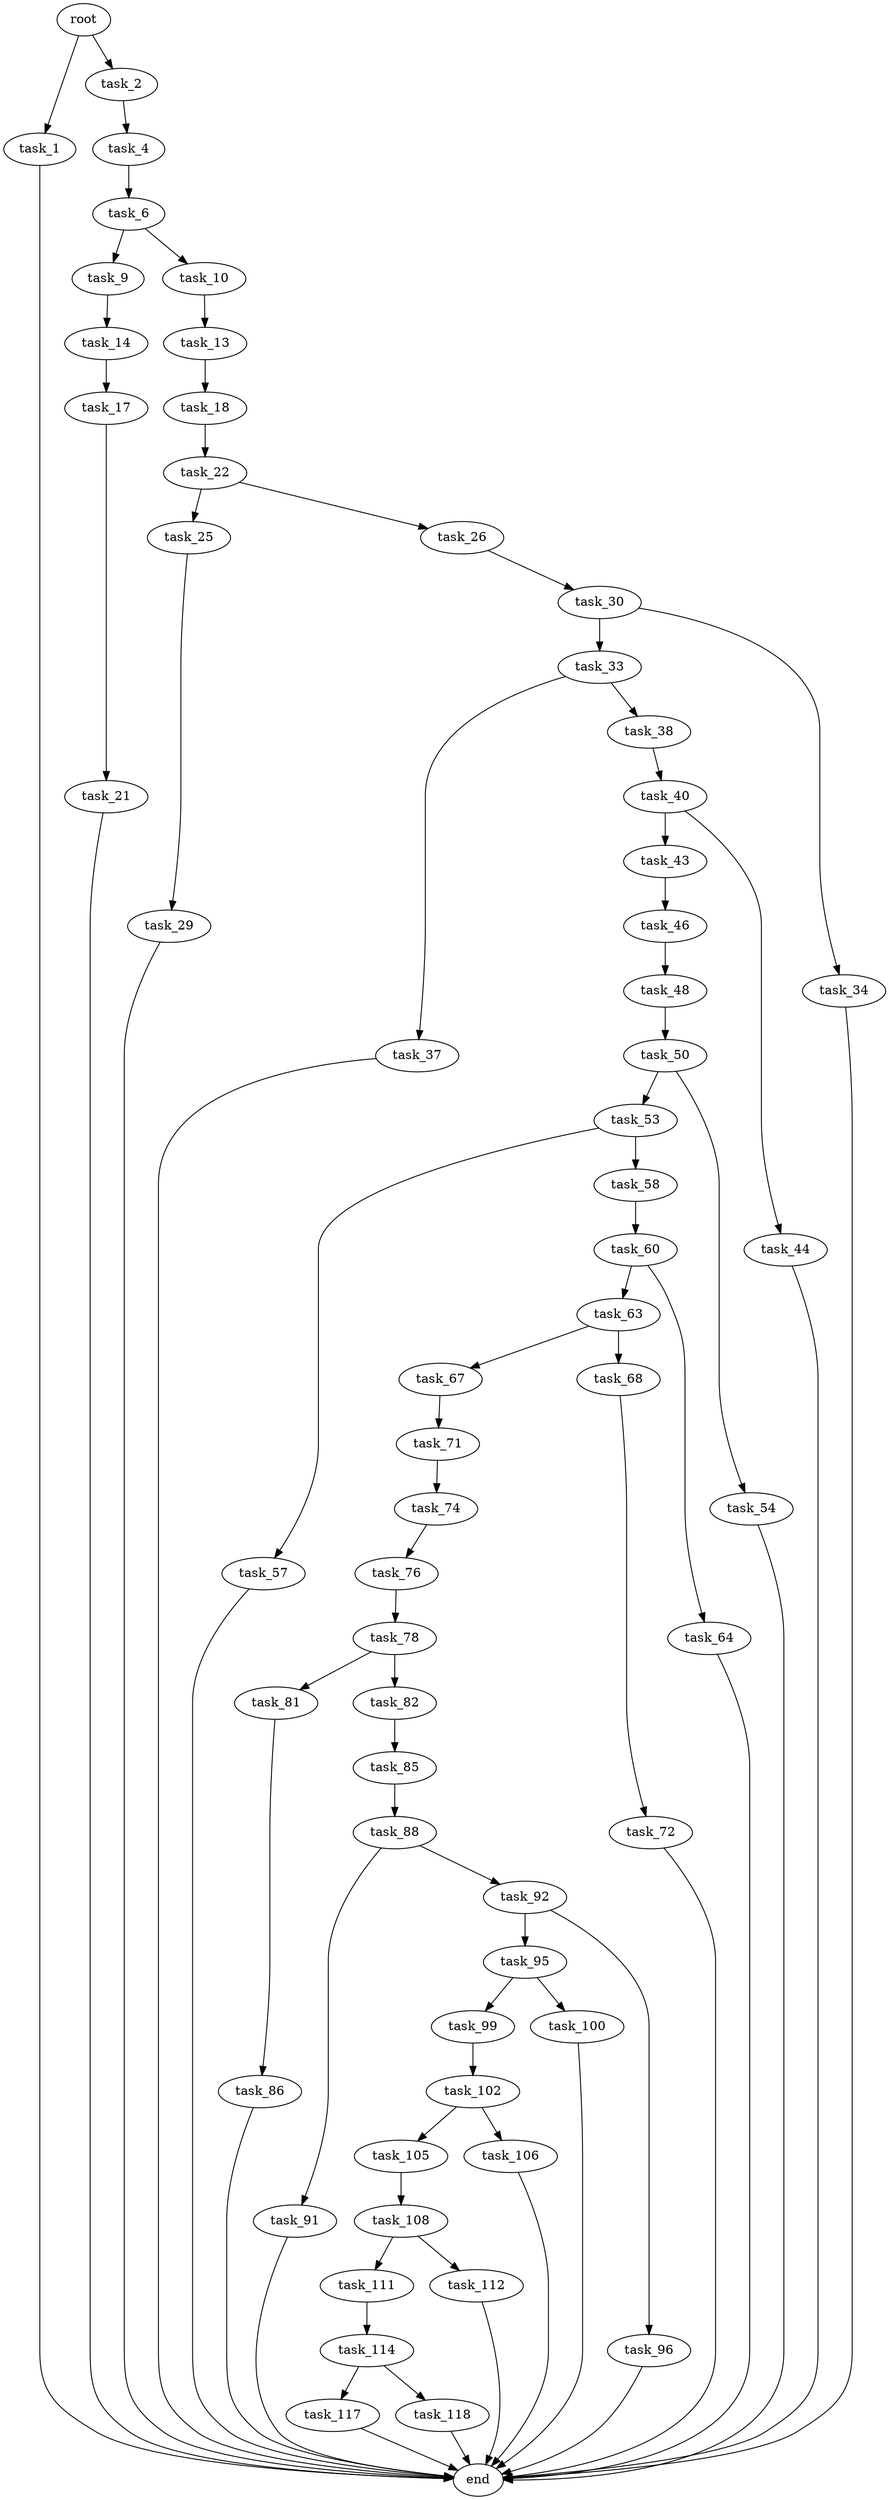 digraph G {
  root [size="0.000000"];
  task_1 [size="51784885877.000000"];
  task_2 [size="14586431047.000000"];
  task_4 [size="134217728000.000000"];
  task_6 [size="6379131602.000000"];
  task_9 [size="1491747624.000000"];
  task_10 [size="3008068510.000000"];
  task_13 [size="995643979284.000000"];
  task_14 [size="782757789696.000000"];
  task_17 [size="20114694031.000000"];
  task_18 [size="1073741824000.000000"];
  task_21 [size="716465931160.000000"];
  task_22 [size="28991029248.000000"];
  task_25 [size="9194781874.000000"];
  task_26 [size="110334908768.000000"];
  task_29 [size="2304859629.000000"];
  task_30 [size="804375072027.000000"];
  task_33 [size="549755813888.000000"];
  task_34 [size="1073741824000.000000"];
  task_37 [size="295500360128.000000"];
  task_38 [size="5848871721.000000"];
  task_40 [size="393332995632.000000"];
  task_43 [size="800792969.000000"];
  task_44 [size="58586971510.000000"];
  task_46 [size="15111243216.000000"];
  task_48 [size="134217728000.000000"];
  task_50 [size="16709975223.000000"];
  task_53 [size="5209442766.000000"];
  task_54 [size="17253365154.000000"];
  task_57 [size="8589934592.000000"];
  task_58 [size="3058842536.000000"];
  task_60 [size="203130992517.000000"];
  task_63 [size="570857579108.000000"];
  task_64 [size="1227546711.000000"];
  task_67 [size="8589934592.000000"];
  task_68 [size="149013681094.000000"];
  task_71 [size="32469279083.000000"];
  task_72 [size="242871509328.000000"];
  task_74 [size="134217728000.000000"];
  task_76 [size="42764938045.000000"];
  task_78 [size="1141274823.000000"];
  task_81 [size="6144326295.000000"];
  task_82 [size="188709772936.000000"];
  task_85 [size="1119354955100.000000"];
  task_86 [size="231928233984.000000"];
  task_88 [size="368293445632.000000"];
  task_91 [size="6970821205.000000"];
  task_92 [size="368293445632.000000"];
  task_95 [size="7076981983.000000"];
  task_96 [size="11007331133.000000"];
  task_99 [size="549755813888.000000"];
  task_100 [size="50653504404.000000"];
  task_102 [size="18720934557.000000"];
  task_105 [size="17826124829.000000"];
  task_106 [size="22047003541.000000"];
  task_108 [size="15091099962.000000"];
  task_111 [size="1073741824000.000000"];
  task_112 [size="4417318005.000000"];
  task_114 [size="68719476736.000000"];
  task_117 [size="1288046310857.000000"];
  task_118 [size="68719476736.000000"];
  end [size="0.000000"];

  root -> task_1 [size="1.000000"];
  root -> task_2 [size="1.000000"];
  task_1 -> end [size="1.000000"];
  task_2 -> task_4 [size="536870912.000000"];
  task_4 -> task_6 [size="209715200.000000"];
  task_6 -> task_9 [size="134217728.000000"];
  task_6 -> task_10 [size="134217728.000000"];
  task_9 -> task_14 [size="33554432.000000"];
  task_10 -> task_13 [size="75497472.000000"];
  task_13 -> task_18 [size="679477248.000000"];
  task_14 -> task_17 [size="679477248.000000"];
  task_17 -> task_21 [size="536870912.000000"];
  task_18 -> task_22 [size="838860800.000000"];
  task_21 -> end [size="1.000000"];
  task_22 -> task_25 [size="75497472.000000"];
  task_22 -> task_26 [size="75497472.000000"];
  task_25 -> task_29 [size="301989888.000000"];
  task_26 -> task_30 [size="411041792.000000"];
  task_29 -> end [size="1.000000"];
  task_30 -> task_33 [size="536870912.000000"];
  task_30 -> task_34 [size="536870912.000000"];
  task_33 -> task_37 [size="536870912.000000"];
  task_33 -> task_38 [size="536870912.000000"];
  task_34 -> end [size="1.000000"];
  task_37 -> end [size="1.000000"];
  task_38 -> task_40 [size="134217728.000000"];
  task_40 -> task_43 [size="536870912.000000"];
  task_40 -> task_44 [size="536870912.000000"];
  task_43 -> task_46 [size="33554432.000000"];
  task_44 -> end [size="1.000000"];
  task_46 -> task_48 [size="301989888.000000"];
  task_48 -> task_50 [size="209715200.000000"];
  task_50 -> task_53 [size="33554432.000000"];
  task_50 -> task_54 [size="33554432.000000"];
  task_53 -> task_57 [size="209715200.000000"];
  task_53 -> task_58 [size="209715200.000000"];
  task_54 -> end [size="1.000000"];
  task_57 -> end [size="1.000000"];
  task_58 -> task_60 [size="75497472.000000"];
  task_60 -> task_63 [size="838860800.000000"];
  task_60 -> task_64 [size="838860800.000000"];
  task_63 -> task_67 [size="838860800.000000"];
  task_63 -> task_68 [size="838860800.000000"];
  task_64 -> end [size="1.000000"];
  task_67 -> task_71 [size="33554432.000000"];
  task_68 -> task_72 [size="209715200.000000"];
  task_71 -> task_74 [size="33554432.000000"];
  task_72 -> end [size="1.000000"];
  task_74 -> task_76 [size="209715200.000000"];
  task_76 -> task_78 [size="679477248.000000"];
  task_78 -> task_81 [size="33554432.000000"];
  task_78 -> task_82 [size="33554432.000000"];
  task_81 -> task_86 [size="209715200.000000"];
  task_82 -> task_85 [size="134217728.000000"];
  task_85 -> task_88 [size="679477248.000000"];
  task_86 -> end [size="1.000000"];
  task_88 -> task_91 [size="411041792.000000"];
  task_88 -> task_92 [size="411041792.000000"];
  task_91 -> end [size="1.000000"];
  task_92 -> task_95 [size="411041792.000000"];
  task_92 -> task_96 [size="411041792.000000"];
  task_95 -> task_99 [size="33554432.000000"];
  task_95 -> task_100 [size="33554432.000000"];
  task_96 -> end [size="1.000000"];
  task_99 -> task_102 [size="536870912.000000"];
  task_100 -> end [size="1.000000"];
  task_102 -> task_105 [size="411041792.000000"];
  task_102 -> task_106 [size="411041792.000000"];
  task_105 -> task_108 [size="838860800.000000"];
  task_106 -> end [size="1.000000"];
  task_108 -> task_111 [size="411041792.000000"];
  task_108 -> task_112 [size="411041792.000000"];
  task_111 -> task_114 [size="838860800.000000"];
  task_112 -> end [size="1.000000"];
  task_114 -> task_117 [size="134217728.000000"];
  task_114 -> task_118 [size="134217728.000000"];
  task_117 -> end [size="1.000000"];
  task_118 -> end [size="1.000000"];
}
